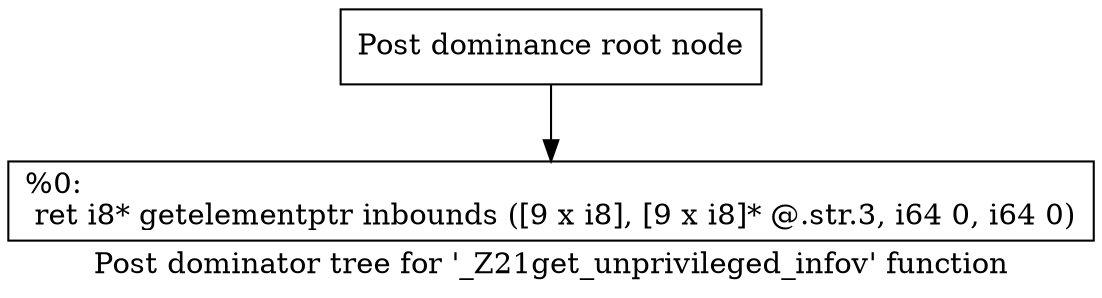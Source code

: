 digraph "Post dominator tree for '_Z21get_unprivileged_infov' function" {
	label="Post dominator tree for '_Z21get_unprivileged_infov' function";

	Node0x1a1ca60 [shape=record,label="{Post dominance root node}"];
	Node0x1a1ca60 -> Node0x1a1c520;
	Node0x1a1c520 [shape=record,label="{%0:\l  ret i8* getelementptr inbounds ([9 x i8], [9 x i8]* @.str.3, i64 0, i64 0)\l}"];
}

